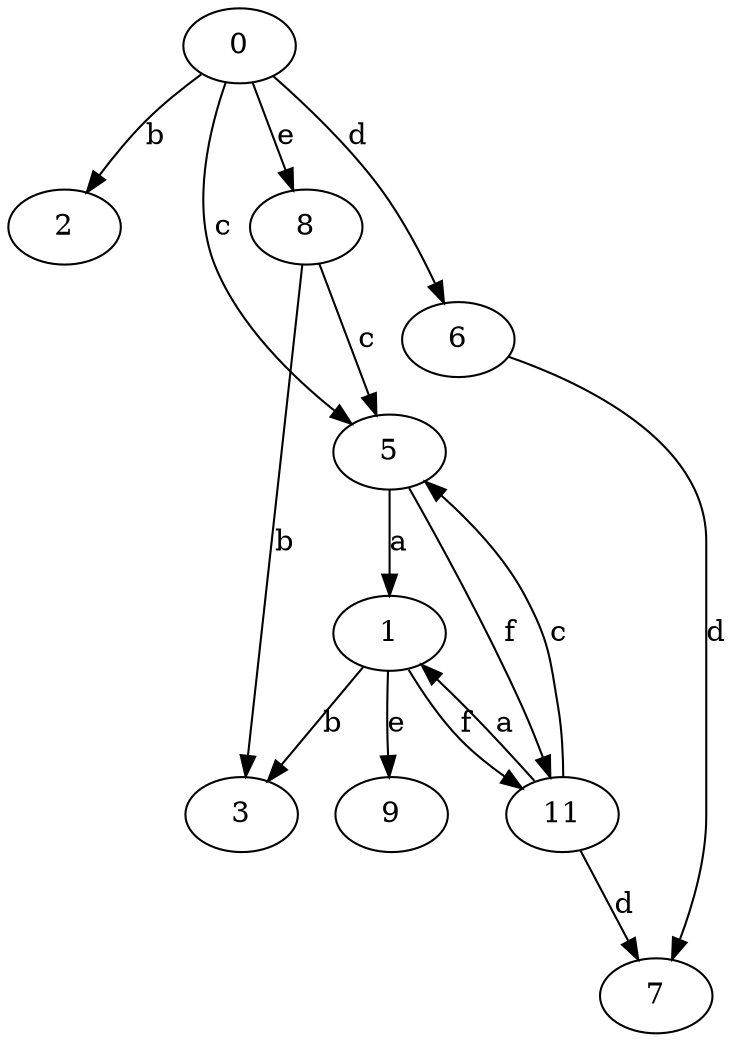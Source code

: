 strict digraph  {
0;
1;
2;
3;
5;
6;
7;
8;
9;
11;
0 -> 2  [label=b];
0 -> 5  [label=c];
0 -> 6  [label=d];
0 -> 8  [label=e];
1 -> 3  [label=b];
1 -> 9  [label=e];
1 -> 11  [label=f];
5 -> 1  [label=a];
5 -> 11  [label=f];
6 -> 7  [label=d];
8 -> 3  [label=b];
8 -> 5  [label=c];
11 -> 1  [label=a];
11 -> 5  [label=c];
11 -> 7  [label=d];
}
